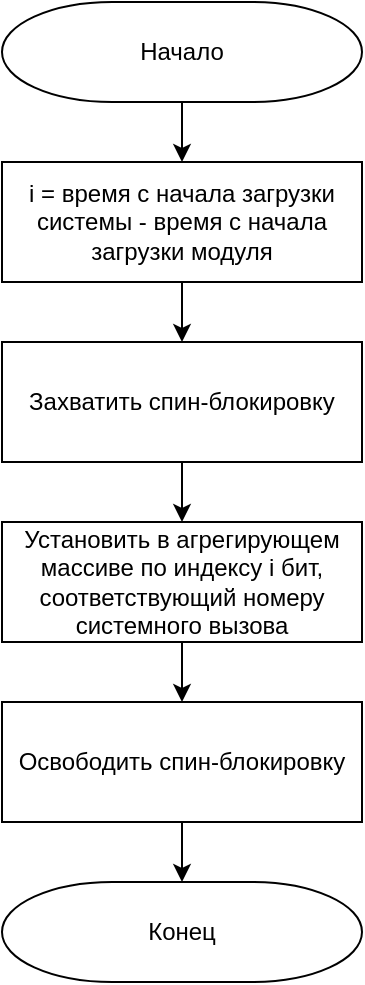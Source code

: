<mxfile version="13.9.9" type="device"><diagram id="Z72IdaY3WcWAtJO7Vh0X" name="Page-1"><mxGraphModel dx="782" dy="497" grid="1" gridSize="10" guides="1" tooltips="1" connect="1" arrows="1" fold="1" page="1" pageScale="1" pageWidth="850" pageHeight="1100" math="0" shadow="0"><root><mxCell id="0"/><mxCell id="1" parent="0"/><mxCell id="mmg7B_M0oGtBKE9u08pO-1" value="Начало" style="strokeWidth=1;html=1;shape=mxgraph.flowchart.terminator;whiteSpace=wrap;" parent="1" vertex="1"><mxGeometry x="200" y="40" width="180" height="50" as="geometry"/></mxCell><mxCell id="mmg7B_M0oGtBKE9u08pO-4" value="i = время с начала загрузки системы - время с начала загрузки модуля" style="rounded=0;whiteSpace=wrap;html=1;" parent="1" vertex="1"><mxGeometry x="200" y="120" width="180" height="60" as="geometry"/></mxCell><mxCell id="mmg7B_M0oGtBKE9u08pO-5" value="Захватить спин-блокировку" style="rounded=0;whiteSpace=wrap;html=1;" parent="1" vertex="1"><mxGeometry x="200" y="210" width="180" height="60" as="geometry"/></mxCell><mxCell id="mmg7B_M0oGtBKE9u08pO-6" value="Установить в агрегирующем массиве по индексу i бит, соответствующий номеру системного вызова" style="rounded=0;whiteSpace=wrap;html=1;" parent="1" vertex="1"><mxGeometry x="200" y="300" width="180" height="60" as="geometry"/></mxCell><mxCell id="mmg7B_M0oGtBKE9u08pO-7" value="Освободить спин-блокировку" style="rounded=0;whiteSpace=wrap;html=1;" parent="1" vertex="1"><mxGeometry x="200" y="390" width="180" height="60" as="geometry"/></mxCell><mxCell id="mmg7B_M0oGtBKE9u08pO-8" value="Конец" style="strokeWidth=1;html=1;shape=mxgraph.flowchart.terminator;whiteSpace=wrap;" parent="1" vertex="1"><mxGeometry x="200" y="480" width="180" height="50" as="geometry"/></mxCell><mxCell id="mmg7B_M0oGtBKE9u08pO-9" value="" style="endArrow=classic;html=1;rounded=0;exitX=0.5;exitY=1;exitDx=0;exitDy=0;entryX=0.5;entryY=0;entryDx=0;entryDy=0;" parent="1" source="mmg7B_M0oGtBKE9u08pO-4" target="mmg7B_M0oGtBKE9u08pO-5" edge="1"><mxGeometry width="50" height="50" relative="1" as="geometry"><mxPoint x="400" y="210" as="sourcePoint"/><mxPoint x="450" y="160" as="targetPoint"/></mxGeometry></mxCell><mxCell id="mmg7B_M0oGtBKE9u08pO-10" value="" style="endArrow=classic;html=1;rounded=0;exitX=0.5;exitY=1;exitDx=0;exitDy=0;exitPerimeter=0;entryX=0.5;entryY=0;entryDx=0;entryDy=0;" parent="1" source="mmg7B_M0oGtBKE9u08pO-1" target="mmg7B_M0oGtBKE9u08pO-4" edge="1"><mxGeometry width="50" height="50" relative="1" as="geometry"><mxPoint x="400" y="210" as="sourcePoint"/><mxPoint x="450" y="160" as="targetPoint"/></mxGeometry></mxCell><mxCell id="mmg7B_M0oGtBKE9u08pO-11" value="" style="endArrow=classic;html=1;rounded=0;exitX=0.5;exitY=1;exitDx=0;exitDy=0;" parent="1" source="mmg7B_M0oGtBKE9u08pO-5" target="mmg7B_M0oGtBKE9u08pO-6" edge="1"><mxGeometry width="50" height="50" relative="1" as="geometry"><mxPoint x="400" y="320" as="sourcePoint"/><mxPoint x="450" y="270" as="targetPoint"/></mxGeometry></mxCell><mxCell id="mmg7B_M0oGtBKE9u08pO-12" value="" style="endArrow=classic;html=1;rounded=0;exitX=0.5;exitY=1;exitDx=0;exitDy=0;entryX=0.5;entryY=0;entryDx=0;entryDy=0;" parent="1" source="mmg7B_M0oGtBKE9u08pO-6" target="mmg7B_M0oGtBKE9u08pO-7" edge="1"><mxGeometry width="50" height="50" relative="1" as="geometry"><mxPoint x="400" y="390" as="sourcePoint"/><mxPoint x="450" y="340" as="targetPoint"/></mxGeometry></mxCell><mxCell id="mmg7B_M0oGtBKE9u08pO-13" value="" style="endArrow=classic;html=1;rounded=0;exitX=0.5;exitY=1;exitDx=0;exitDy=0;entryX=0.5;entryY=0;entryDx=0;entryDy=0;entryPerimeter=0;" parent="1" source="mmg7B_M0oGtBKE9u08pO-7" target="mmg7B_M0oGtBKE9u08pO-8" edge="1"><mxGeometry width="50" height="50" relative="1" as="geometry"><mxPoint x="400" y="390" as="sourcePoint"/><mxPoint x="450" y="340" as="targetPoint"/></mxGeometry></mxCell></root></mxGraphModel></diagram></mxfile>